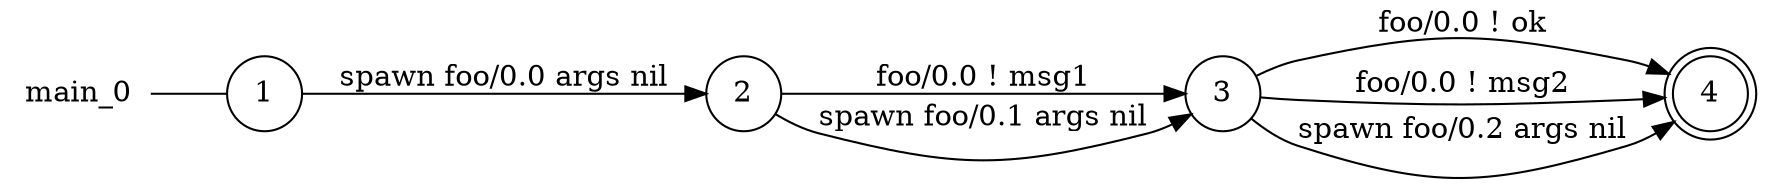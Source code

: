 digraph main_0 {
	rankdir="LR";
	n_0 [label="main_0", shape="plaintext"];
	n_1 [id="1", shape=circle, label="1"];
	n_0 -> n_1 [arrowhead=none];
	n_2 [id="4", shape=circle, label="2"];
	n_3 [id="3", shape=doublecircle, label="4"];
	n_4 [id="2", shape=circle, label="3"];

	n_4 -> n_3 [id="[$e|11]", label="foo/0.0 ! ok"];
	n_1 -> n_2 [id="[$e|4]", label="spawn foo/0.0 args nil"];
	n_4 -> n_3 [id="[$e|6]", label="foo/0.0 ! msg2"];
	n_2 -> n_4 [id="[$e|3]", label="foo/0.0 ! msg1"];
	n_4 -> n_3 [id="[$e|12]", label="spawn foo/0.2 args nil"];
	n_2 -> n_4 [id="[$e|9]", label="spawn foo/0.1 args nil"];
}
